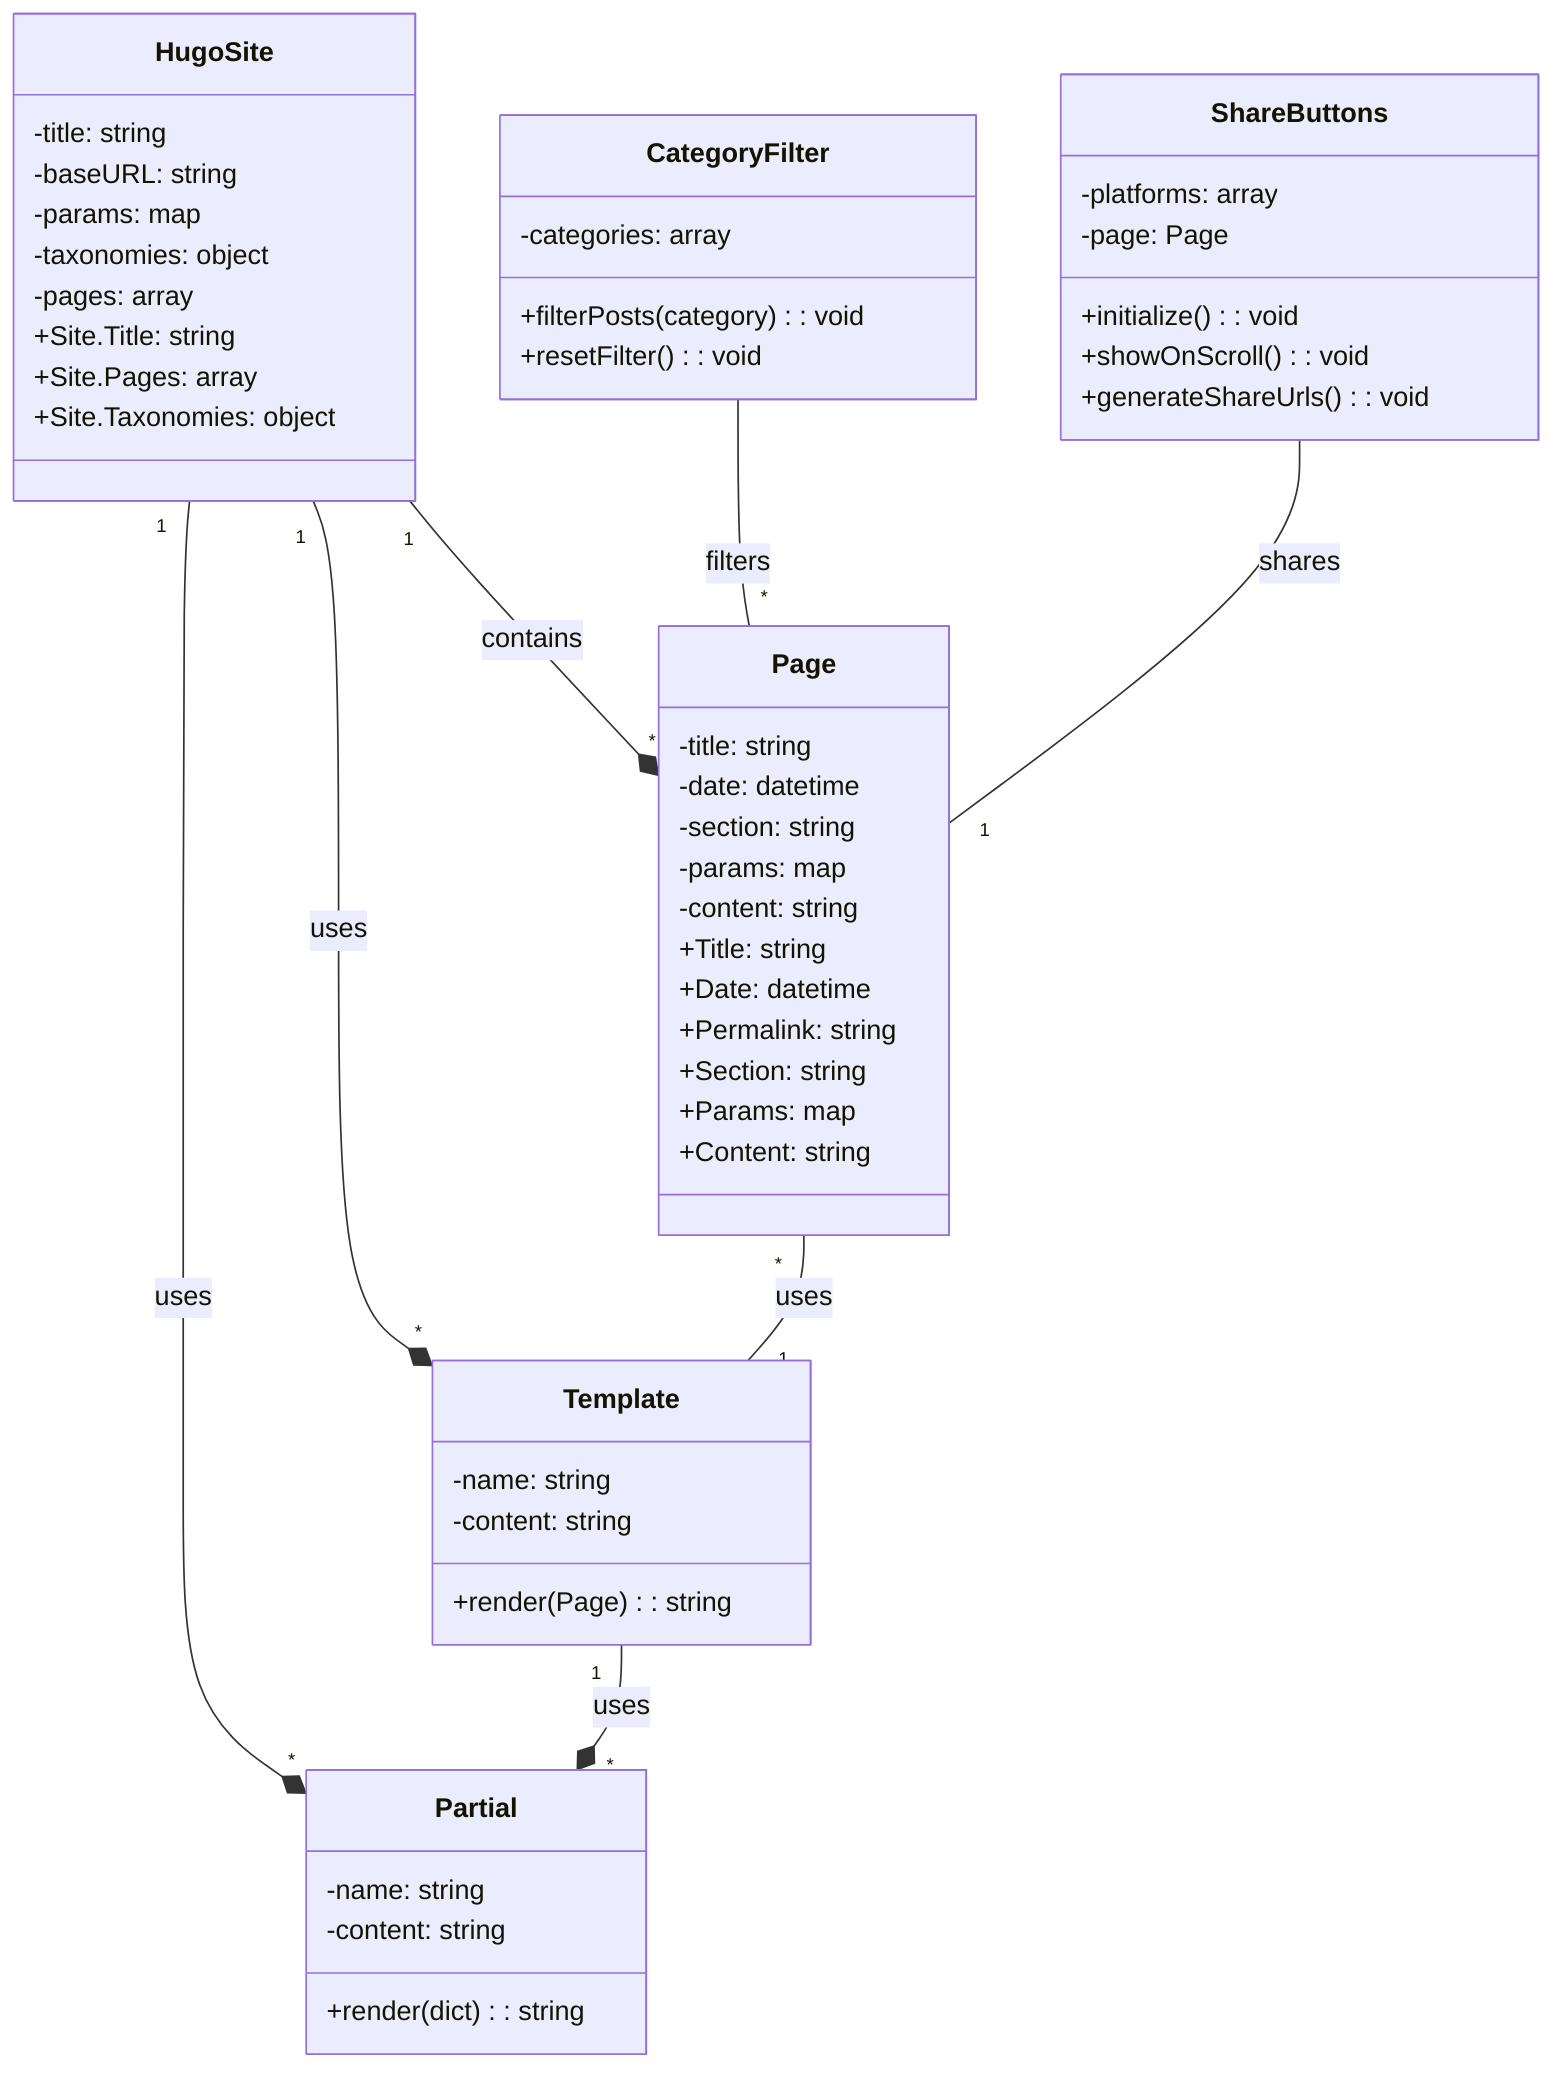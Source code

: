 classDiagram
    class HugoSite {
        -title: string
        -baseURL: string
        -params: map
        -taxonomies: object
        -pages: array
        +Site.Title: string
        +Site.Pages: array
        +Site.Taxonomies: object
    }

    class Page {
        -title: string
        -date: datetime
        -section: string
        -params: map
        -content: string
        +Title: string
        +Date: datetime
        +Permalink: string
        +Section: string
        +Params: map
        +Content: string
    }

    class Template {
        -name: string
        -content: string
        +render(Page): string
    }

    class Partial {
        -name: string
        -content: string
        +render(dict): string
    }

    class CategoryFilter {
        -categories: array
        +filterPosts(category): void
        +resetFilter(): void
    }

    class ShareButtons {
        -platforms: array
        -page: Page
        +initialize(): void
        +showOnScroll(): void
        +generateShareUrls(): void
    }

    HugoSite "1" --* "*" Page: contains
    HugoSite "1" --* "*" Template: uses
    HugoSite "1" --* "*" Partial: uses
    Template "1" --* "*" Partial: uses
    Page "*" -- "1" Template: uses
    CategoryFilter -- "*" Page: filters
    ShareButtons -- "1" Page: shares